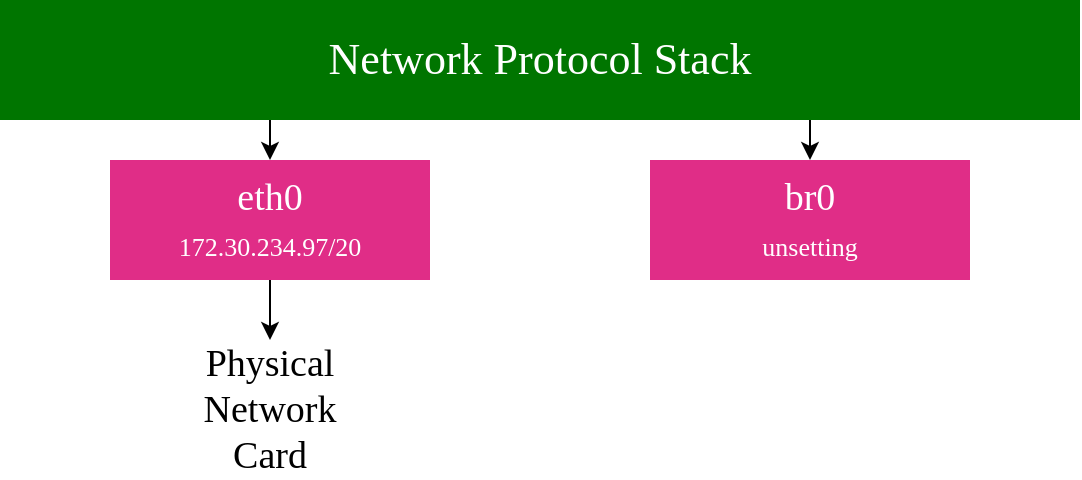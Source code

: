<mxfile version="14.6.13" type="device"><diagram id="U-MPZs6mRknSjfYZwybX" name="第 1 页"><mxGraphModel dx="1106" dy="997" grid="1" gridSize="10" guides="1" tooltips="1" connect="1" arrows="1" fold="1" page="1" pageScale="1" pageWidth="827" pageHeight="1169" math="0" shadow="0"><root><mxCell id="0"/><mxCell id="1" parent="0"/><mxCell id="M8m-KU-drYiSUetpFVT5-1" value="Network Protocol Stack" style="rounded=0;whiteSpace=wrap;html=1;fontSize=22;fontFamily=Comic Sans MS;fillColor=#007500;fontColor=#FFFFFF;strokeColor=none;" parent="1" vertex="1"><mxGeometry x="295" y="220" width="540" height="60" as="geometry"/></mxCell><mxCell id="M8m-KU-drYiSUetpFVT5-2" value="eth0&lt;br&gt;&lt;font style=&quot;font-size: 13px&quot;&gt;172.30.234.97/20&lt;/font&gt;" style="rounded=0;whiteSpace=wrap;html=1;fontFamily=Comic Sans MS;fontSize=19;fontColor=#FFFFFF;strokeColor=none;fillColor=#E02D87;" parent="1" vertex="1"><mxGeometry x="350" y="300" width="160" height="60" as="geometry"/></mxCell><mxCell id="M8m-KU-drYiSUetpFVT5-3" value="" style="endArrow=classic;html=1;rounded=0;fontFamily=Comic Sans MS;fontSize=19;fontColor=#FFFFFF;exitX=0.25;exitY=1;exitDx=0;exitDy=0;entryX=0.5;entryY=0;entryDx=0;entryDy=0;" parent="1" source="M8m-KU-drYiSUetpFVT5-1" target="M8m-KU-drYiSUetpFVT5-2" edge="1"><mxGeometry width="50" height="50" relative="1" as="geometry"><mxPoint x="300" y="400" as="sourcePoint"/><mxPoint x="350" y="350" as="targetPoint"/></mxGeometry></mxCell><mxCell id="M8m-KU-drYiSUetpFVT5-5" value="" style="endArrow=classic;html=1;rounded=0;fontFamily=Comic Sans MS;fontSize=19;fontColor=#FFFFFF;exitX=0.5;exitY=1;exitDx=0;exitDy=0;" parent="1" source="M8m-KU-drYiSUetpFVT5-2" edge="1"><mxGeometry width="50" height="50" relative="1" as="geometry"><mxPoint x="429.5" y="420" as="sourcePoint"/><mxPoint x="430" y="390" as="targetPoint"/></mxGeometry></mxCell><mxCell id="M8m-KU-drYiSUetpFVT5-6" value="Physical Network Card" style="text;html=1;strokeColor=none;fillColor=none;align=center;verticalAlign=middle;whiteSpace=wrap;rounded=0;fontFamily=Comic Sans MS;fontSize=19;fontColor=#000000;" parent="1" vertex="1"><mxGeometry x="400" y="410" width="60" height="30" as="geometry"/></mxCell><mxCell id="M8m-KU-drYiSUetpFVT5-7" value="br0&lt;br&gt;&lt;font style=&quot;font-size: 13px&quot;&gt;unsetting&lt;/font&gt;" style="rounded=0;whiteSpace=wrap;html=1;fontFamily=Comic Sans MS;fontSize=19;fontColor=#FFFFFF;strokeColor=none;fillColor=#E02D87;" parent="1" vertex="1"><mxGeometry x="620" y="300" width="160" height="60" as="geometry"/></mxCell><mxCell id="M8m-KU-drYiSUetpFVT5-8" value="" style="endArrow=classic;html=1;rounded=0;fontFamily=Comic Sans MS;fontSize=19;fontColor=#000000;exitX=0.75;exitY=1;exitDx=0;exitDy=0;entryX=0.5;entryY=0;entryDx=0;entryDy=0;" parent="1" source="M8m-KU-drYiSUetpFVT5-1" target="M8m-KU-drYiSUetpFVT5-7" edge="1"><mxGeometry width="50" height="50" relative="1" as="geometry"><mxPoint x="690" y="530" as="sourcePoint"/><mxPoint x="740" y="480" as="targetPoint"/></mxGeometry></mxCell></root></mxGraphModel></diagram></mxfile>